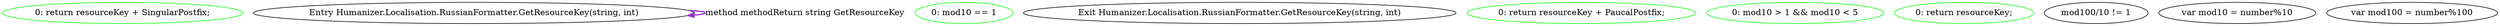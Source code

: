 digraph  {
d5 [cluster="Humanizer.Localisation.RussianFormatter.GetResourceKey(string, int)", color=green, community=0, label="0: return resourceKey + SingularPostfix;", span="15-15"];
d0 [cluster="Humanizer.Localisation.RussianFormatter.GetResourceKey(string, int)", label="Entry Humanizer.Localisation.RussianFormatter.GetResourceKey(string, int)", span="7-7"];
d4 [cluster="Humanizer.Localisation.RussianFormatter.GetResourceKey(string, int)", color=green, community=0, label="0: mod10 == 1", span="14-14"];
d9 [cluster="Humanizer.Localisation.RussianFormatter.GetResourceKey(string, int)", label="Exit Humanizer.Localisation.RussianFormatter.GetResourceKey(string, int)", span="7-7"];
d7 [cluster="Humanizer.Localisation.RussianFormatter.GetResourceKey(string, int)", color=green, community=0, label="0: return resourceKey + PaucalPostfix;", span="18-18"];
d6 [cluster="Humanizer.Localisation.RussianFormatter.GetResourceKey(string, int)", color=green, community=0, label="0: mod10 > 1 && mod10 < 5", span="17-17"];
d8 [cluster="Humanizer.Localisation.RussianFormatter.GetResourceKey(string, int)", color=green, community=0, label="0: return resourceKey;", span="21-21"];
d2 [cluster="Humanizer.Localisation.RussianFormatter.GetResourceKey(string, int)", label="mod100/10 != 1", span="10-10"];
d3 [cluster="Humanizer.Localisation.RussianFormatter.GetResourceKey(string, int)", label="var mod10 = number%10", span="12-12"];
d1 [cluster="Humanizer.Localisation.RussianFormatter.GetResourceKey(string, int)", label="var mod100 = number%100", span="9-9"];
d0 -> d0  [color=darkorchid, key=3, label="method methodReturn string GetResourceKey", style=bold];
}

